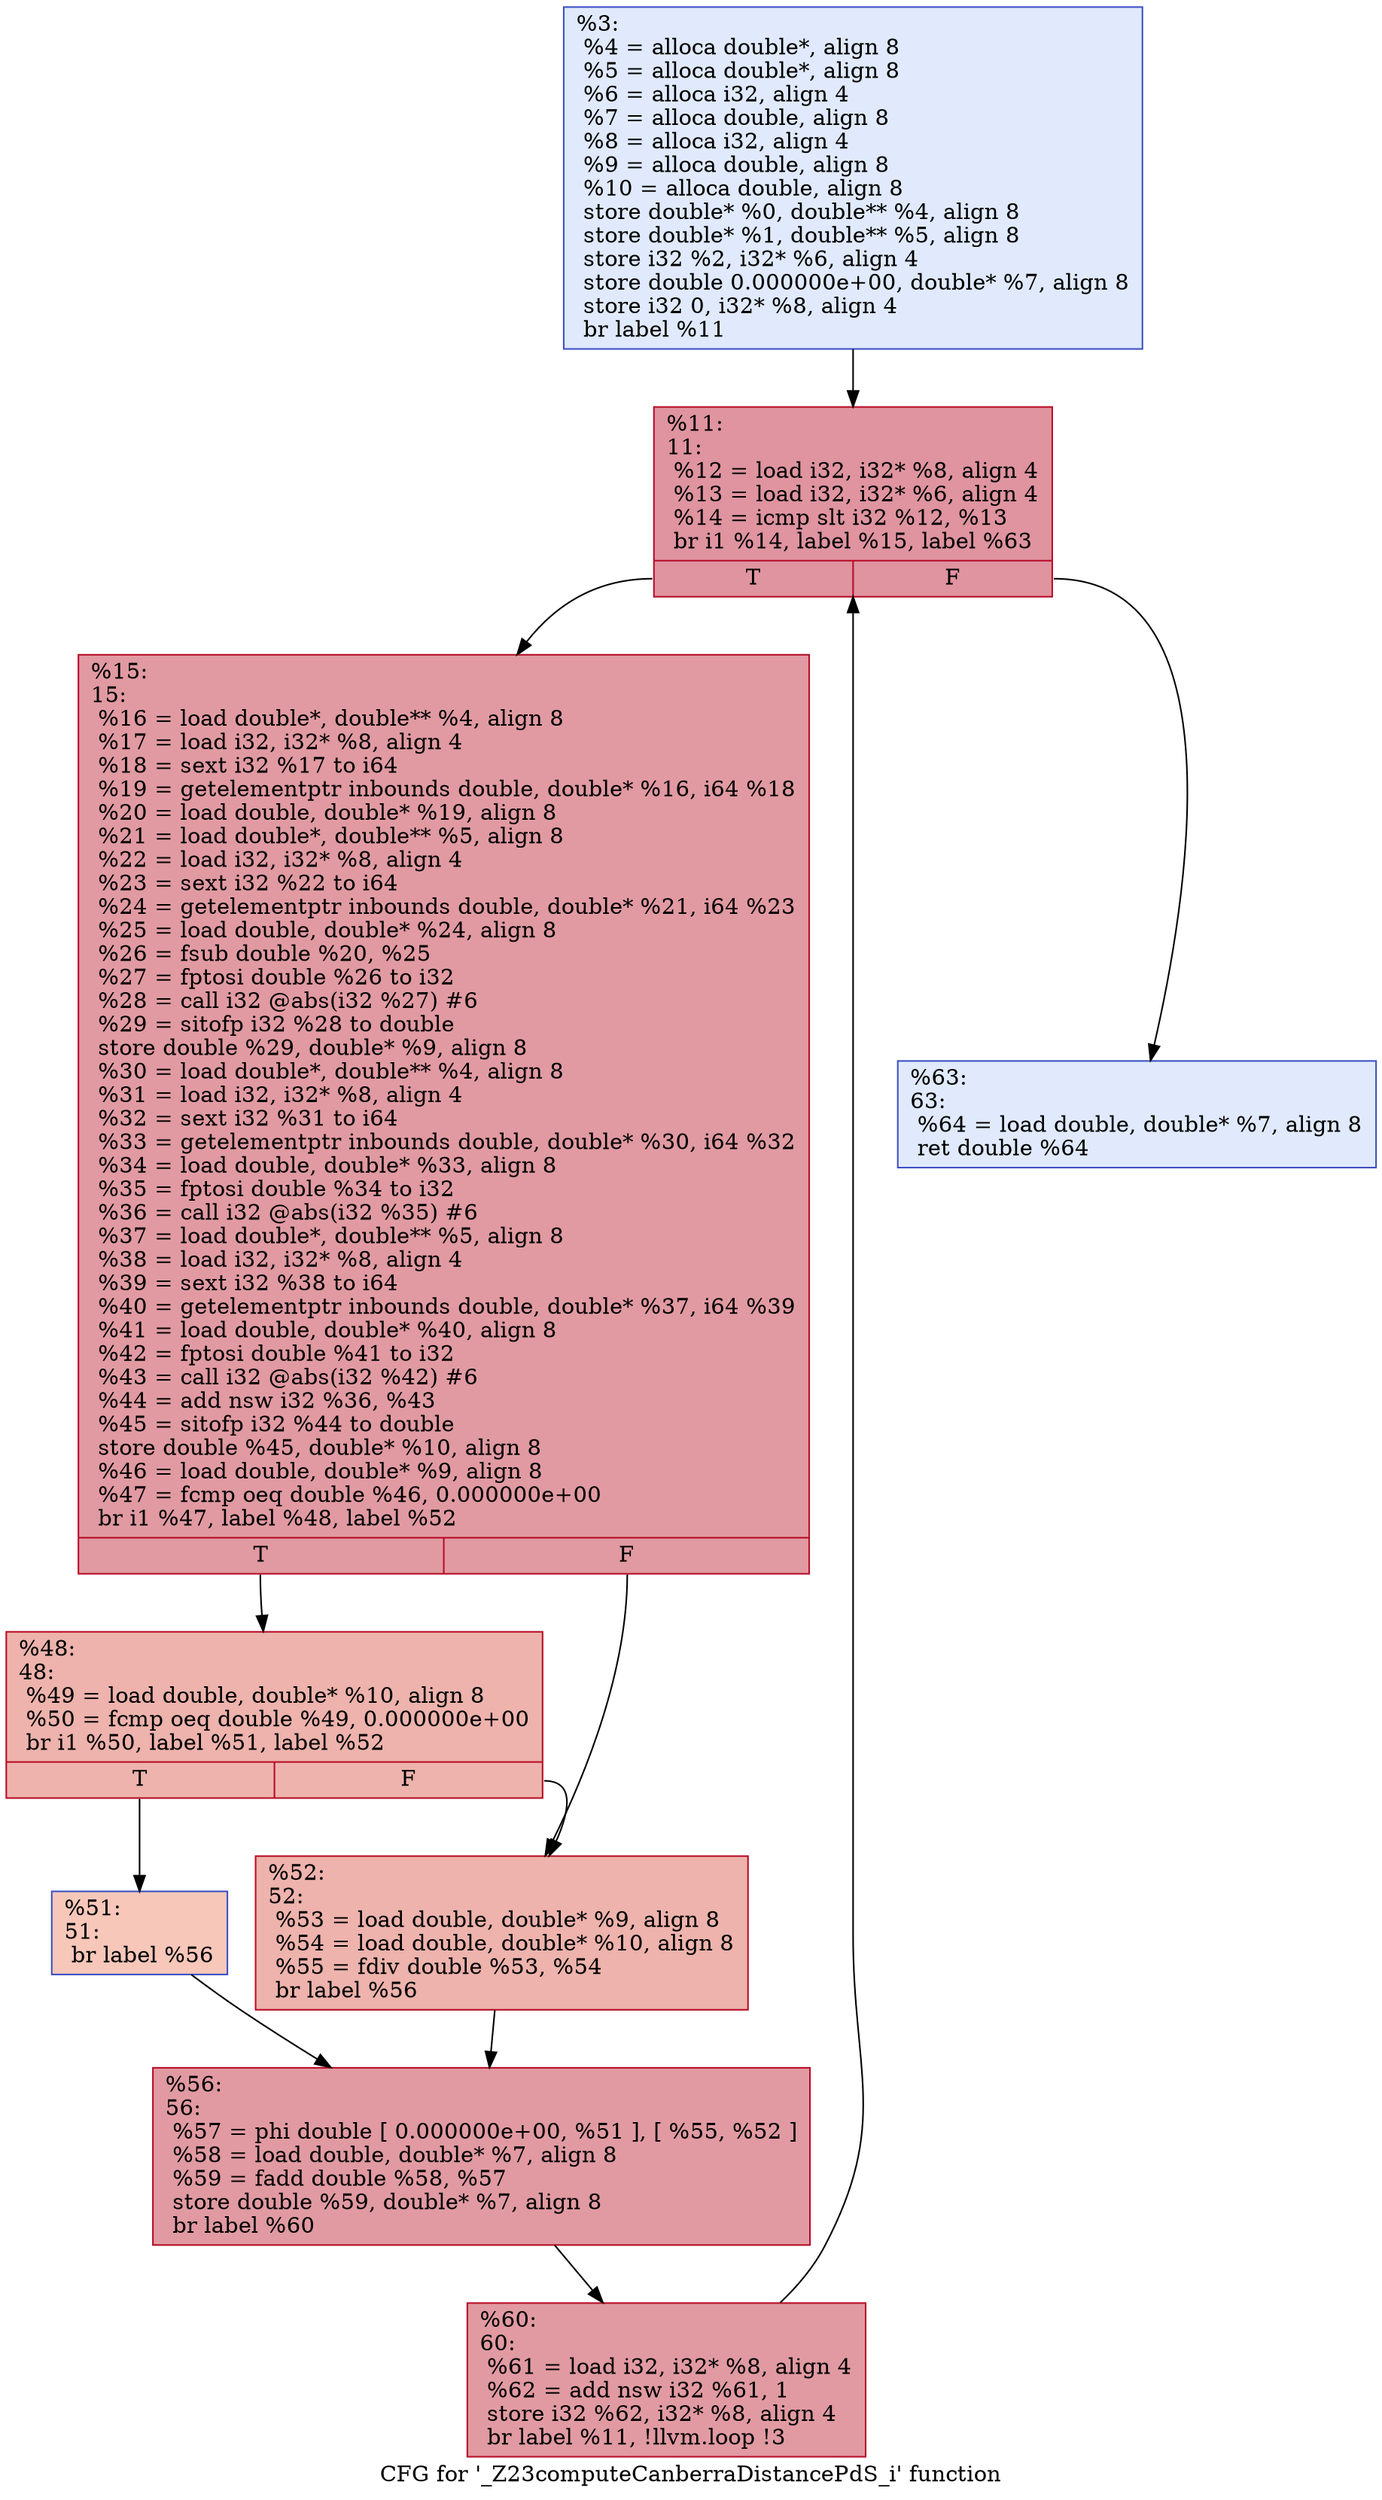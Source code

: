 digraph "CFG for '_Z23computeCanberraDistancePdS_i' function" {
	label="CFG for '_Z23computeCanberraDistancePdS_i' function";

	Node0x20704451bb0 [shape=record,color="#3d50c3ff", style=filled, fillcolor="#b9d0f970",label="{%3:\l  %4 = alloca double*, align 8\l  %5 = alloca double*, align 8\l  %6 = alloca i32, align 4\l  %7 = alloca double, align 8\l  %8 = alloca i32, align 4\l  %9 = alloca double, align 8\l  %10 = alloca double, align 8\l  store double* %0, double** %4, align 8\l  store double* %1, double** %5, align 8\l  store i32 %2, i32* %6, align 4\l  store double 0.000000e+00, double* %7, align 8\l  store i32 0, i32* %8, align 4\l  br label %11\l}"];
	Node0x20704451bb0 -> Node0x20704451c00;
	Node0x20704451c00 [shape=record,color="#b70d28ff", style=filled, fillcolor="#b70d2870",label="{%11:\l11:                                               \l  %12 = load i32, i32* %8, align 4\l  %13 = load i32, i32* %6, align 4\l  %14 = icmp slt i32 %12, %13\l  br i1 %14, label %15, label %63\l|{<s0>T|<s1>F}}"];
	Node0x20704451c00:s0 -> Node0x20704450fd0;
	Node0x20704451c00:s1 -> Node0x20704450b70;
	Node0x20704450fd0 [shape=record,color="#b70d28ff", style=filled, fillcolor="#bb1b2c70",label="{%15:\l15:                                               \l  %16 = load double*, double** %4, align 8\l  %17 = load i32, i32* %8, align 4\l  %18 = sext i32 %17 to i64\l  %19 = getelementptr inbounds double, double* %16, i64 %18\l  %20 = load double, double* %19, align 8\l  %21 = load double*, double** %5, align 8\l  %22 = load i32, i32* %8, align 4\l  %23 = sext i32 %22 to i64\l  %24 = getelementptr inbounds double, double* %21, i64 %23\l  %25 = load double, double* %24, align 8\l  %26 = fsub double %20, %25\l  %27 = fptosi double %26 to i32\l  %28 = call i32 @abs(i32 %27) #6\l  %29 = sitofp i32 %28 to double\l  store double %29, double* %9, align 8\l  %30 = load double*, double** %4, align 8\l  %31 = load i32, i32* %8, align 4\l  %32 = sext i32 %31 to i64\l  %33 = getelementptr inbounds double, double* %30, i64 %32\l  %34 = load double, double* %33, align 8\l  %35 = fptosi double %34 to i32\l  %36 = call i32 @abs(i32 %35) #6\l  %37 = load double*, double** %5, align 8\l  %38 = load i32, i32* %8, align 4\l  %39 = sext i32 %38 to i64\l  %40 = getelementptr inbounds double, double* %37, i64 %39\l  %41 = load double, double* %40, align 8\l  %42 = fptosi double %41 to i32\l  %43 = call i32 @abs(i32 %42) #6\l  %44 = add nsw i32 %36, %43\l  %45 = sitofp i32 %44 to double\l  store double %45, double* %10, align 8\l  %46 = load double, double* %9, align 8\l  %47 = fcmp oeq double %46, 0.000000e+00\l  br i1 %47, label %48, label %52\l|{<s0>T|<s1>F}}"];
	Node0x20704450fd0:s0 -> Node0x20704450d50;
	Node0x20704450fd0:s1 -> Node0x20704451c50;
	Node0x20704450d50 [shape=record,color="#b70d28ff", style=filled, fillcolor="#d6524470",label="{%48:\l48:                                               \l  %49 = load double, double* %10, align 8\l  %50 = fcmp oeq double %49, 0.000000e+00\l  br i1 %50, label %51, label %52\l|{<s0>T|<s1>F}}"];
	Node0x20704450d50:s0 -> Node0x20704451ca0;
	Node0x20704450d50:s1 -> Node0x20704451c50;
	Node0x20704451ca0 [shape=record,color="#3d50c3ff", style=filled, fillcolor="#ec7f6370",label="{%51:\l51:                                               \l  br label %56\l}"];
	Node0x20704451ca0 -> Node0x20704450da0;
	Node0x20704451c50 [shape=record,color="#b70d28ff", style=filled, fillcolor="#d6524470",label="{%52:\l52:                                               \l  %53 = load double, double* %9, align 8\l  %54 = load double, double* %10, align 8\l  %55 = fdiv double %53, %54\l  br label %56\l}"];
	Node0x20704451c50 -> Node0x20704450da0;
	Node0x20704450da0 [shape=record,color="#b70d28ff", style=filled, fillcolor="#bb1b2c70",label="{%56:\l56:                                               \l  %57 = phi double [ 0.000000e+00, %51 ], [ %55, %52 ]\l  %58 = load double, double* %7, align 8\l  %59 = fadd double %58, %57\l  store double %59, double* %7, align 8\l  br label %60\l}"];
	Node0x20704450da0 -> Node0x207044512a0;
	Node0x207044512a0 [shape=record,color="#b70d28ff", style=filled, fillcolor="#bb1b2c70",label="{%60:\l60:                                               \l  %61 = load i32, i32* %8, align 4\l  %62 = add nsw i32 %61, 1\l  store i32 %62, i32* %8, align 4\l  br label %11, !llvm.loop !3\l}"];
	Node0x207044512a0 -> Node0x20704451c00;
	Node0x20704450b70 [shape=record,color="#3d50c3ff", style=filled, fillcolor="#b9d0f970",label="{%63:\l63:                                               \l  %64 = load double, double* %7, align 8\l  ret double %64\l}"];
}
